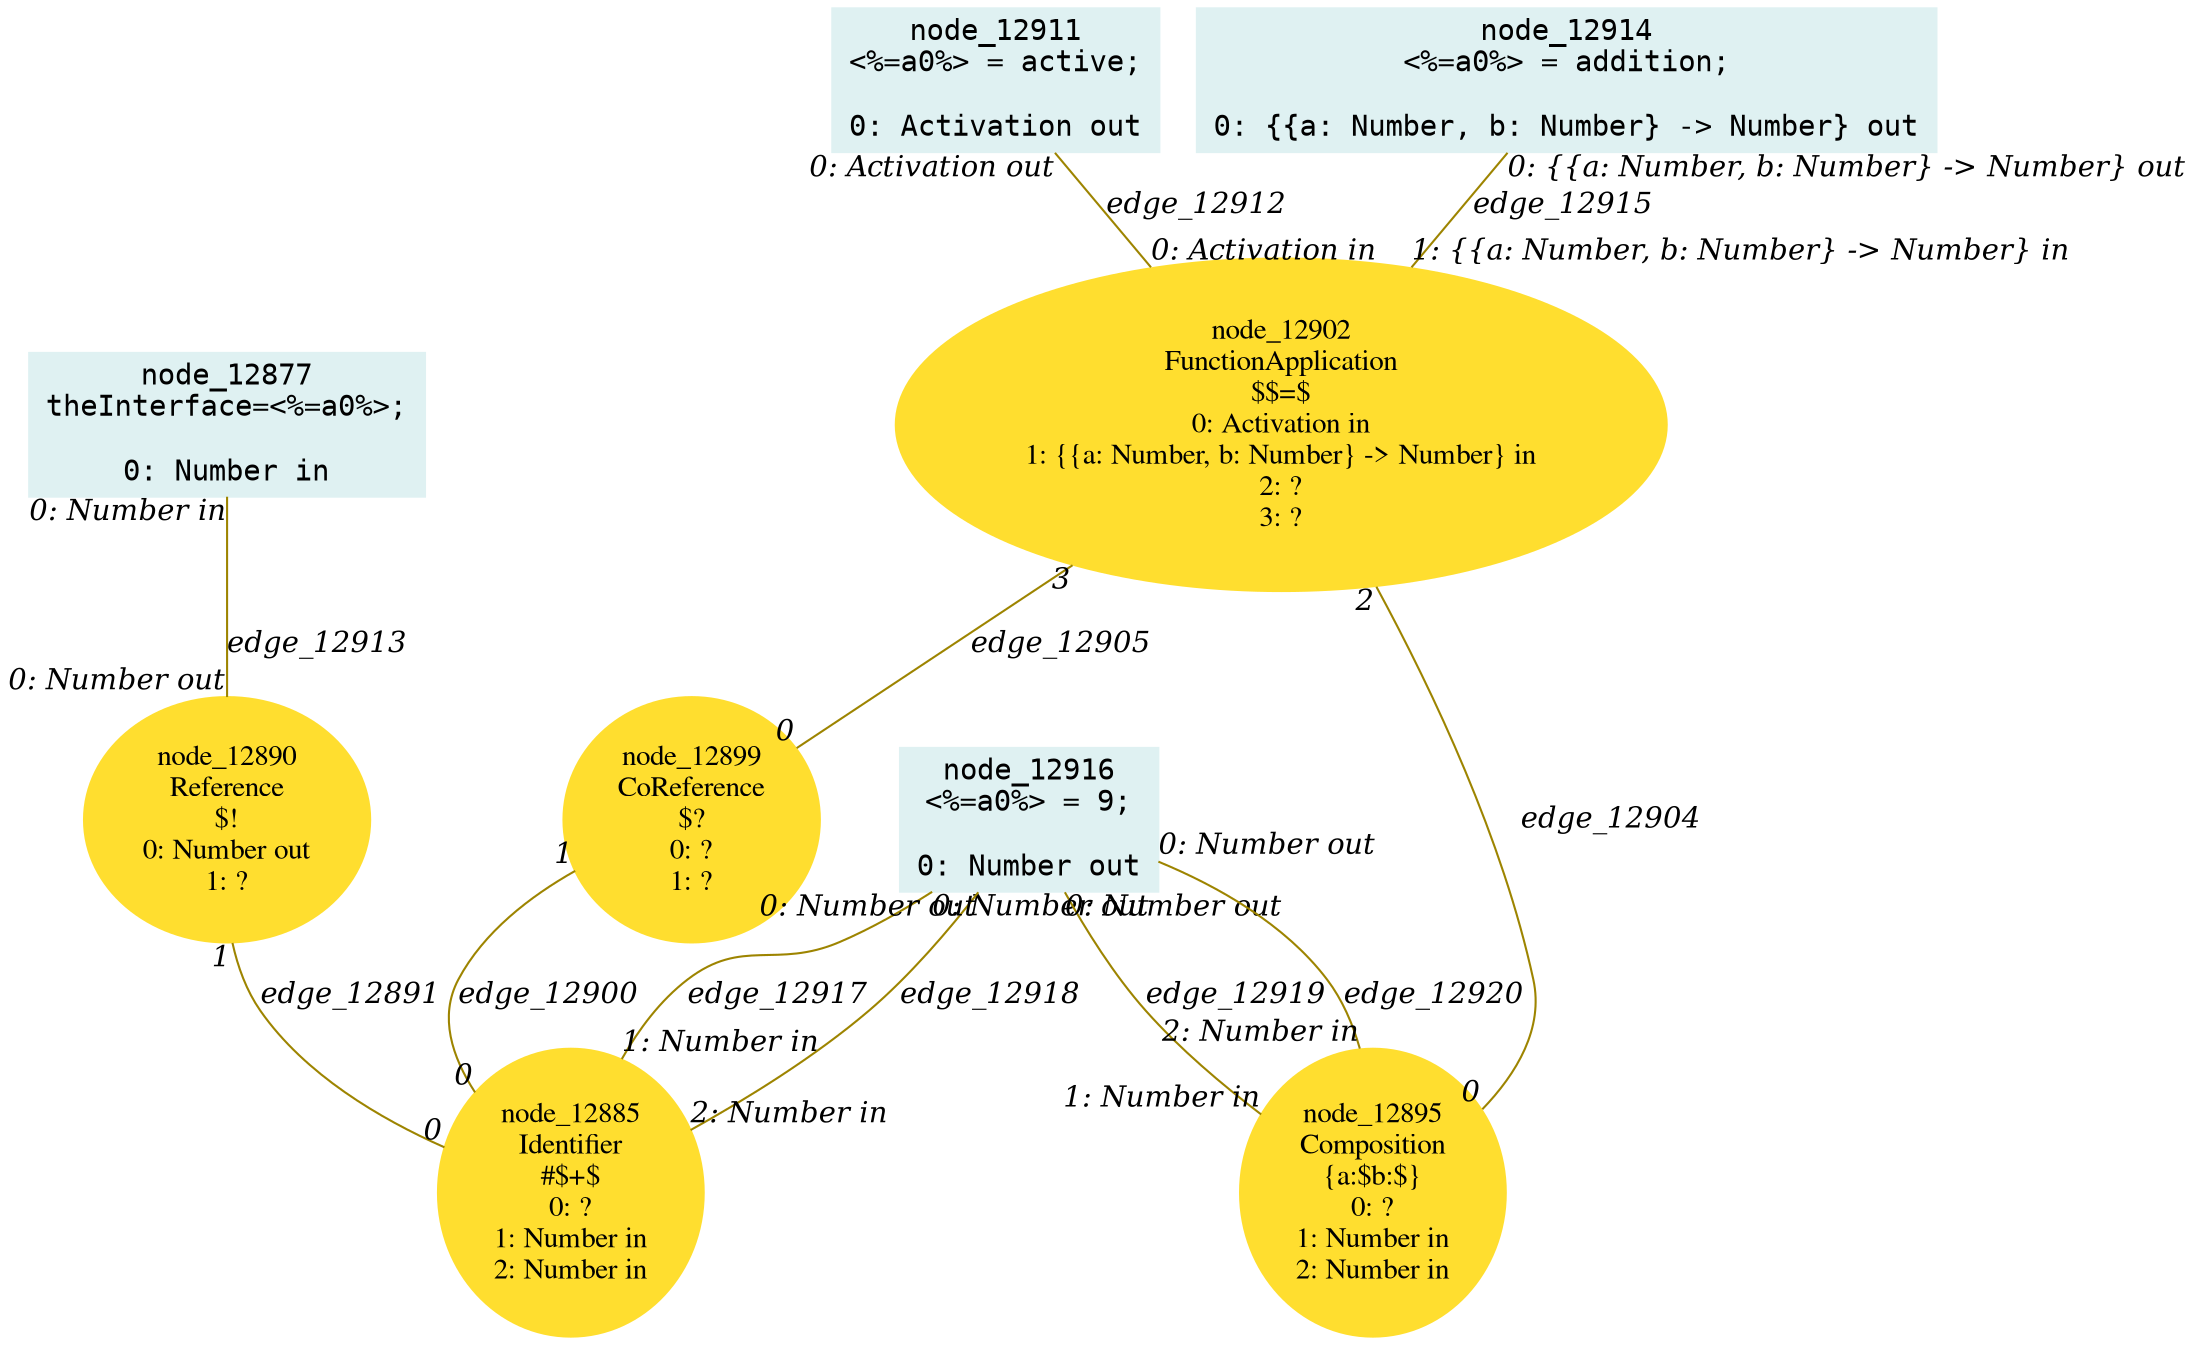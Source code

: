 digraph g{node_12877 [shape="box", style="filled", color="#dff1f2", fontname="Courier", label="node_12877
theInterface=<%=a0%>;

0: Number in" ]
node_12885 [shape="ellipse", style="filled", color="#ffde2f", fontname="Times", label="node_12885
Identifier
#$+$
0: ?
1: Number in
2: Number in" ]
node_12890 [shape="ellipse", style="filled", color="#ffde2f", fontname="Times", label="node_12890
Reference
$!
0: Number out
1: ?" ]
node_12895 [shape="ellipse", style="filled", color="#ffde2f", fontname="Times", label="node_12895
Composition
{a:$b:$}
0: ?
1: Number in
2: Number in" ]
node_12899 [shape="ellipse", style="filled", color="#ffde2f", fontname="Times", label="node_12899
CoReference
$?
0: ?
1: ?" ]
node_12902 [shape="ellipse", style="filled", color="#ffde2f", fontname="Times", label="node_12902
FunctionApplication
$$=$
0: Activation in
1: {{a: Number, b: Number} -> Number} in
2: ?
3: ?" ]
node_12911 [shape="box", style="filled", color="#dff1f2", fontname="Courier", label="node_12911
<%=a0%> = active;

0: Activation out" ]
node_12914 [shape="box", style="filled", color="#dff1f2", fontname="Courier", label="node_12914
<%=a0%> = addition;

0: {{a: Number, b: Number} -> Number} out" ]
node_12916 [shape="box", style="filled", color="#dff1f2", fontname="Courier", label="node_12916
<%=a0%> = 9;

0: Number out" ]
node_12890 -> node_12885 [dir=none, arrowHead=none, fontname="Times-Italic", arrowsize=1, color="#9d8400", label="edge_12891",  headlabel="0", taillabel="1" ]
node_12899 -> node_12885 [dir=none, arrowHead=none, fontname="Times-Italic", arrowsize=1, color="#9d8400", label="edge_12900",  headlabel="0", taillabel="1" ]
node_12902 -> node_12895 [dir=none, arrowHead=none, fontname="Times-Italic", arrowsize=1, color="#9d8400", label="edge_12904",  headlabel="0", taillabel="2" ]
node_12902 -> node_12899 [dir=none, arrowHead=none, fontname="Times-Italic", arrowsize=1, color="#9d8400", label="edge_12905",  headlabel="0", taillabel="3" ]
node_12911 -> node_12902 [dir=none, arrowHead=none, fontname="Times-Italic", arrowsize=1, color="#9d8400", label="edge_12912",  headlabel="0: Activation in", taillabel="0: Activation out" ]
node_12877 -> node_12890 [dir=none, arrowHead=none, fontname="Times-Italic", arrowsize=1, color="#9d8400", label="edge_12913",  headlabel="0: Number out", taillabel="0: Number in" ]
node_12914 -> node_12902 [dir=none, arrowHead=none, fontname="Times-Italic", arrowsize=1, color="#9d8400", label="edge_12915",  headlabel="1: {{a: Number, b: Number} -> Number} in", taillabel="0: {{a: Number, b: Number} -> Number} out" ]
node_12916 -> node_12885 [dir=none, arrowHead=none, fontname="Times-Italic", arrowsize=1, color="#9d8400", label="edge_12917",  headlabel="1: Number in", taillabel="0: Number out" ]
node_12916 -> node_12885 [dir=none, arrowHead=none, fontname="Times-Italic", arrowsize=1, color="#9d8400", label="edge_12918",  headlabel="2: Number in", taillabel="0: Number out" ]
node_12916 -> node_12895 [dir=none, arrowHead=none, fontname="Times-Italic", arrowsize=1, color="#9d8400", label="edge_12919",  headlabel="1: Number in", taillabel="0: Number out" ]
node_12916 -> node_12895 [dir=none, arrowHead=none, fontname="Times-Italic", arrowsize=1, color="#9d8400", label="edge_12920",  headlabel="2: Number in", taillabel="0: Number out" ]
}